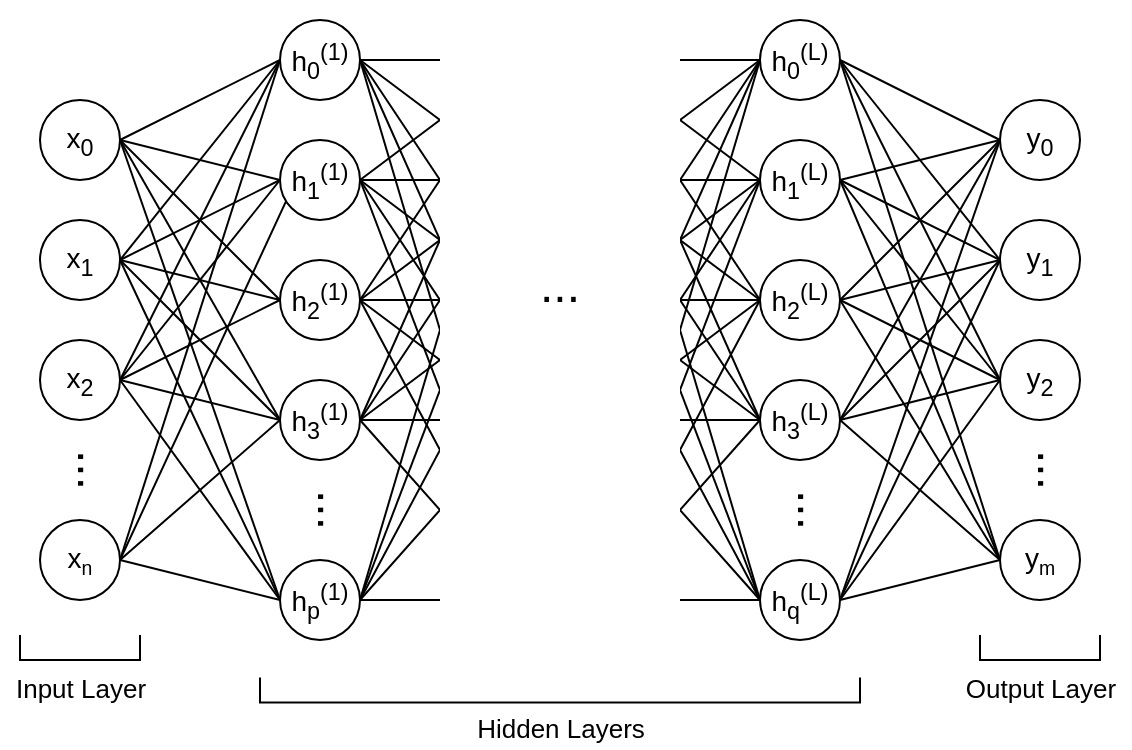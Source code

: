 <mxfile version="14.4.9" type="device"><diagram id="zKA3yETNEbdNwXoQvHQc" name="Page-1"><mxGraphModel dx="868" dy="450" grid="1" gridSize="10" guides="1" tooltips="1" connect="1" arrows="1" fold="1" page="1" pageScale="1" pageWidth="827" pageHeight="1169" math="0" shadow="0"><root><mxCell id="0"/><mxCell id="1" parent="0"/><mxCell id="f3MqlDB5b3c8loSyEGoH-36" style="edgeStyle=none;rounded=0;orthogonalLoop=1;jettySize=auto;html=1;exitX=1;exitY=0.5;exitDx=0;exitDy=0;entryX=0;entryY=0.5;entryDx=0;entryDy=0;endArrow=none;endFill=0;fontSize=13;" parent="1" source="f3MqlDB5b3c8loSyEGoH-1" target="f3MqlDB5b3c8loSyEGoH-16" edge="1"><mxGeometry relative="1" as="geometry"/></mxCell><mxCell id="f3MqlDB5b3c8loSyEGoH-37" style="edgeStyle=none;rounded=0;orthogonalLoop=1;jettySize=auto;html=1;exitX=1;exitY=0.5;exitDx=0;exitDy=0;entryX=0;entryY=0.5;entryDx=0;entryDy=0;endArrow=none;endFill=0;fontSize=13;" parent="1" source="f3MqlDB5b3c8loSyEGoH-1" target="f3MqlDB5b3c8loSyEGoH-11" edge="1"><mxGeometry relative="1" as="geometry"/></mxCell><mxCell id="f3MqlDB5b3c8loSyEGoH-38" style="edgeStyle=none;rounded=0;orthogonalLoop=1;jettySize=auto;html=1;exitX=1;exitY=0.5;exitDx=0;exitDy=0;endArrow=none;endFill=0;fontSize=13;entryX=0;entryY=0.5;entryDx=0;entryDy=0;" parent="1" source="f3MqlDB5b3c8loSyEGoH-1" target="f3MqlDB5b3c8loSyEGoH-12" edge="1"><mxGeometry relative="1" as="geometry"><mxPoint x="220" y="180" as="targetPoint"/></mxGeometry></mxCell><mxCell id="f3MqlDB5b3c8loSyEGoH-39" style="edgeStyle=none;rounded=0;orthogonalLoop=1;jettySize=auto;html=1;exitX=1;exitY=0.5;exitDx=0;exitDy=0;endArrow=none;endFill=0;fontSize=13;entryX=0;entryY=0.5;entryDx=0;entryDy=0;" parent="1" source="f3MqlDB5b3c8loSyEGoH-1" target="f3MqlDB5b3c8loSyEGoH-13" edge="1"><mxGeometry relative="1" as="geometry"><mxPoint x="220" y="240" as="targetPoint"/></mxGeometry></mxCell><mxCell id="f3MqlDB5b3c8loSyEGoH-40" style="edgeStyle=none;rounded=0;orthogonalLoop=1;jettySize=auto;html=1;exitX=1;exitY=0.5;exitDx=0;exitDy=0;entryX=0;entryY=0.5;entryDx=0;entryDy=0;endArrow=none;endFill=0;fontSize=13;" parent="1" source="f3MqlDB5b3c8loSyEGoH-1" target="f3MqlDB5b3c8loSyEGoH-14" edge="1"><mxGeometry relative="1" as="geometry"/></mxCell><mxCell id="f3MqlDB5b3c8loSyEGoH-1" value="x&lt;sub&gt;0&lt;/sub&gt;" style="ellipse;whiteSpace=wrap;html=1;aspect=fixed;fontSize=14;" parent="1" vertex="1"><mxGeometry x="120" y="80" width="40" height="40" as="geometry"/></mxCell><mxCell id="f3MqlDB5b3c8loSyEGoH-28" style="edgeStyle=none;rounded=0;orthogonalLoop=1;jettySize=auto;html=1;exitX=1;exitY=0.5;exitDx=0;exitDy=0;entryX=0;entryY=0.5;entryDx=0;entryDy=0;endArrow=none;endFill=0;fontSize=13;" parent="1" source="f3MqlDB5b3c8loSyEGoH-2" target="f3MqlDB5b3c8loSyEGoH-12" edge="1"><mxGeometry relative="1" as="geometry"/></mxCell><mxCell id="f3MqlDB5b3c8loSyEGoH-29" style="edgeStyle=none;rounded=0;orthogonalLoop=1;jettySize=auto;html=1;exitX=1;exitY=0.5;exitDx=0;exitDy=0;entryX=0;entryY=0.5;entryDx=0;entryDy=0;endArrow=none;endFill=0;fontSize=13;" parent="1" source="f3MqlDB5b3c8loSyEGoH-2" target="f3MqlDB5b3c8loSyEGoH-11" edge="1"><mxGeometry relative="1" as="geometry"/></mxCell><mxCell id="f3MqlDB5b3c8loSyEGoH-30" style="edgeStyle=none;rounded=0;orthogonalLoop=1;jettySize=auto;html=1;exitX=1;exitY=0.5;exitDx=0;exitDy=0;entryX=0;entryY=0.5;entryDx=0;entryDy=0;endArrow=none;endFill=0;fontSize=13;" parent="1" source="f3MqlDB5b3c8loSyEGoH-2" target="f3MqlDB5b3c8loSyEGoH-16" edge="1"><mxGeometry relative="1" as="geometry"/></mxCell><mxCell id="f3MqlDB5b3c8loSyEGoH-31" style="edgeStyle=none;rounded=0;orthogonalLoop=1;jettySize=auto;html=1;exitX=1;exitY=0.5;exitDx=0;exitDy=0;entryX=0;entryY=0.5;entryDx=0;entryDy=0;endArrow=none;endFill=0;fontSize=13;" parent="1" source="f3MqlDB5b3c8loSyEGoH-2" target="f3MqlDB5b3c8loSyEGoH-13" edge="1"><mxGeometry relative="1" as="geometry"/></mxCell><mxCell id="f3MqlDB5b3c8loSyEGoH-32" style="edgeStyle=none;rounded=0;orthogonalLoop=1;jettySize=auto;html=1;exitX=1;exitY=0.5;exitDx=0;exitDy=0;entryX=0;entryY=0.5;entryDx=0;entryDy=0;endArrow=none;endFill=0;fontSize=13;" parent="1" source="f3MqlDB5b3c8loSyEGoH-2" target="f3MqlDB5b3c8loSyEGoH-14" edge="1"><mxGeometry relative="1" as="geometry"/></mxCell><mxCell id="f3MqlDB5b3c8loSyEGoH-2" value="x&lt;sub&gt;1&lt;/sub&gt;" style="ellipse;whiteSpace=wrap;html=1;aspect=fixed;fontSize=14;" parent="1" vertex="1"><mxGeometry x="120" y="140" width="40" height="40" as="geometry"/></mxCell><mxCell id="f3MqlDB5b3c8loSyEGoH-23" style="edgeStyle=none;rounded=0;orthogonalLoop=1;jettySize=auto;html=1;exitX=1;exitY=0.5;exitDx=0;exitDy=0;entryX=0;entryY=0.5;entryDx=0;entryDy=0;endArrow=none;endFill=0;fontSize=13;" parent="1" source="f3MqlDB5b3c8loSyEGoH-3" target="f3MqlDB5b3c8loSyEGoH-14" edge="1"><mxGeometry relative="1" as="geometry"/></mxCell><mxCell id="f3MqlDB5b3c8loSyEGoH-24" style="edgeStyle=none;rounded=0;orthogonalLoop=1;jettySize=auto;html=1;exitX=1;exitY=0.5;exitDx=0;exitDy=0;entryX=0;entryY=0.5;entryDx=0;entryDy=0;endArrow=none;endFill=0;fontSize=13;" parent="1" source="f3MqlDB5b3c8loSyEGoH-3" target="f3MqlDB5b3c8loSyEGoH-13" edge="1"><mxGeometry relative="1" as="geometry"/></mxCell><mxCell id="f3MqlDB5b3c8loSyEGoH-25" style="edgeStyle=none;rounded=0;orthogonalLoop=1;jettySize=auto;html=1;exitX=1;exitY=0.5;exitDx=0;exitDy=0;entryX=0;entryY=0.5;entryDx=0;entryDy=0;endArrow=none;endFill=0;fontSize=13;" parent="1" source="f3MqlDB5b3c8loSyEGoH-3" target="f3MqlDB5b3c8loSyEGoH-12" edge="1"><mxGeometry relative="1" as="geometry"/></mxCell><mxCell id="f3MqlDB5b3c8loSyEGoH-26" style="edgeStyle=none;rounded=0;orthogonalLoop=1;jettySize=auto;html=1;exitX=1;exitY=0.5;exitDx=0;exitDy=0;entryX=0;entryY=0.5;entryDx=0;entryDy=0;endArrow=none;endFill=0;fontSize=13;" parent="1" source="f3MqlDB5b3c8loSyEGoH-3" target="f3MqlDB5b3c8loSyEGoH-11" edge="1"><mxGeometry relative="1" as="geometry"/></mxCell><mxCell id="f3MqlDB5b3c8loSyEGoH-27" style="edgeStyle=none;rounded=0;orthogonalLoop=1;jettySize=auto;html=1;exitX=1;exitY=0.5;exitDx=0;exitDy=0;entryX=0;entryY=0.5;entryDx=0;entryDy=0;endArrow=none;endFill=0;fontSize=13;" parent="1" source="f3MqlDB5b3c8loSyEGoH-3" target="f3MqlDB5b3c8loSyEGoH-16" edge="1"><mxGeometry relative="1" as="geometry"/></mxCell><mxCell id="f3MqlDB5b3c8loSyEGoH-3" value="x&lt;sub&gt;2&lt;/sub&gt;" style="ellipse;whiteSpace=wrap;html=1;aspect=fixed;fontSize=14;" parent="1" vertex="1"><mxGeometry x="120" y="200" width="40" height="40" as="geometry"/></mxCell><mxCell id="f3MqlDB5b3c8loSyEGoH-17" style="rounded=0;orthogonalLoop=1;jettySize=auto;html=1;exitX=1;exitY=0.5;exitDx=0;exitDy=0;entryX=0;entryY=0.5;entryDx=0;entryDy=0;fontSize=13;endArrow=none;endFill=0;" parent="1" source="f3MqlDB5b3c8loSyEGoH-4" target="f3MqlDB5b3c8loSyEGoH-14" edge="1"><mxGeometry relative="1" as="geometry"/></mxCell><mxCell id="f3MqlDB5b3c8loSyEGoH-21" style="edgeStyle=none;rounded=0;orthogonalLoop=1;jettySize=auto;html=1;exitX=1;exitY=0.5;exitDx=0;exitDy=0;entryX=0;entryY=0.5;entryDx=0;entryDy=0;endArrow=none;endFill=0;fontSize=13;" parent="1" source="f3MqlDB5b3c8loSyEGoH-4" target="f3MqlDB5b3c8loSyEGoH-13" edge="1"><mxGeometry relative="1" as="geometry"/></mxCell><mxCell id="f3MqlDB5b3c8loSyEGoH-22" style="edgeStyle=none;rounded=0;orthogonalLoop=1;jettySize=auto;html=1;exitX=1;exitY=0.5;exitDx=0;exitDy=0;entryX=0.092;entryY=0.729;entryDx=0;entryDy=0;entryPerimeter=0;endArrow=none;endFill=0;fontSize=13;" parent="1" source="f3MqlDB5b3c8loSyEGoH-4" target="f3MqlDB5b3c8loSyEGoH-11" edge="1"><mxGeometry relative="1" as="geometry"/></mxCell><mxCell id="f3MqlDB5b3c8loSyEGoH-35" style="edgeStyle=none;rounded=0;orthogonalLoop=1;jettySize=auto;html=1;exitX=1;exitY=0.5;exitDx=0;exitDy=0;entryX=0;entryY=0.5;entryDx=0;entryDy=0;endArrow=none;endFill=0;fontSize=13;" parent="1" source="f3MqlDB5b3c8loSyEGoH-4" target="f3MqlDB5b3c8loSyEGoH-16" edge="1"><mxGeometry relative="1" as="geometry"/></mxCell><mxCell id="f3MqlDB5b3c8loSyEGoH-4" value="x&lt;span style=&quot;font-size: 11.667px&quot;&gt;&lt;sub&gt;n&lt;/sub&gt;&lt;/span&gt;" style="ellipse;whiteSpace=wrap;html=1;aspect=fixed;fontSize=14;" parent="1" vertex="1"><mxGeometry x="120" y="290" width="40" height="40" as="geometry"/></mxCell><mxCell id="f3MqlDB5b3c8loSyEGoH-6" value="..." style="text;html=1;strokeColor=none;fillColor=none;align=center;verticalAlign=bottom;whiteSpace=wrap;rounded=0;fontSize=24;labelPosition=center;verticalLabelPosition=middle;rotation=90;" parent="1" vertex="1"><mxGeometry x="115" y="255" width="50" height="20" as="geometry"/></mxCell><mxCell id="f3MqlDB5b3c8loSyEGoH-9" value="" style="strokeWidth=1;html=1;shape=mxgraph.flowchart.annotation_1;align=left;pointerEvents=1;fontSize=24;rotation=-90;" parent="1" vertex="1"><mxGeometry x="133.75" y="323.75" width="12.5" height="60" as="geometry"/></mxCell><mxCell id="f3MqlDB5b3c8loSyEGoH-10" value="Input Layer" style="text;html=1;align=center;verticalAlign=middle;resizable=0;points=[];autosize=1;fontSize=13;" parent="1" vertex="1"><mxGeometry x="100" y="363.75" width="80" height="20" as="geometry"/></mxCell><mxCell id="f3MqlDB5b3c8loSyEGoH-50" style="edgeStyle=none;rounded=0;orthogonalLoop=1;jettySize=auto;html=1;exitX=1;exitY=0.5;exitDx=0;exitDy=0;entryX=0;entryY=0.5;entryDx=0;entryDy=0;endArrow=none;endFill=0;fontSize=13;" parent="1" source="f3MqlDB5b3c8loSyEGoH-11" target="f3MqlDB5b3c8loSyEGoH-47" edge="1"><mxGeometry relative="1" as="geometry"/></mxCell><mxCell id="f3MqlDB5b3c8loSyEGoH-55" style="edgeStyle=none;rounded=0;orthogonalLoop=1;jettySize=auto;html=1;exitX=1;exitY=0.5;exitDx=0;exitDy=0;entryX=0;entryY=0.5;entryDx=0;entryDy=0;endArrow=none;endFill=0;fontSize=13;" parent="1" source="f3MqlDB5b3c8loSyEGoH-11" target="f3MqlDB5b3c8loSyEGoH-42" edge="1"><mxGeometry relative="1" as="geometry"/></mxCell><mxCell id="f3MqlDB5b3c8loSyEGoH-60" style="edgeStyle=none;rounded=0;orthogonalLoop=1;jettySize=auto;html=1;exitX=1;exitY=0.5;exitDx=0;exitDy=0;entryX=0;entryY=0.5;entryDx=0;entryDy=0;endArrow=none;endFill=0;fontSize=13;" parent="1" source="f3MqlDB5b3c8loSyEGoH-11" target="f3MqlDB5b3c8loSyEGoH-43" edge="1"><mxGeometry relative="1" as="geometry"/></mxCell><mxCell id="f3MqlDB5b3c8loSyEGoH-65" style="edgeStyle=none;rounded=0;orthogonalLoop=1;jettySize=auto;html=1;exitX=1;exitY=0.5;exitDx=0;exitDy=0;entryX=0;entryY=0.5;entryDx=0;entryDy=0;endArrow=none;endFill=0;fontSize=13;" parent="1" source="f3MqlDB5b3c8loSyEGoH-11" target="f3MqlDB5b3c8loSyEGoH-44" edge="1"><mxGeometry relative="1" as="geometry"/></mxCell><mxCell id="f3MqlDB5b3c8loSyEGoH-69" style="edgeStyle=none;rounded=0;orthogonalLoop=1;jettySize=auto;html=1;exitX=1;exitY=0.5;exitDx=0;exitDy=0;endArrow=none;endFill=0;fontSize=13;" parent="1" source="f3MqlDB5b3c8loSyEGoH-11" edge="1"><mxGeometry relative="1" as="geometry"><mxPoint x="360" y="330" as="targetPoint"/></mxGeometry></mxCell><mxCell id="f3MqlDB5b3c8loSyEGoH-11" value="h&lt;sub&gt;1&lt;/sub&gt;&lt;sup&gt;(1)&lt;/sup&gt;" style="ellipse;whiteSpace=wrap;html=1;aspect=fixed;fontSize=14;" parent="1" vertex="1"><mxGeometry x="240" y="100" width="40" height="40" as="geometry"/></mxCell><mxCell id="f3MqlDB5b3c8loSyEGoH-51" style="edgeStyle=none;rounded=0;orthogonalLoop=1;jettySize=auto;html=1;exitX=1;exitY=0.5;exitDx=0;exitDy=0;entryX=0;entryY=0.5;entryDx=0;entryDy=0;endArrow=none;endFill=0;fontSize=13;" parent="1" source="f3MqlDB5b3c8loSyEGoH-12" target="f3MqlDB5b3c8loSyEGoH-42" edge="1"><mxGeometry relative="1" as="geometry"/></mxCell><mxCell id="f3MqlDB5b3c8loSyEGoH-56" style="edgeStyle=none;rounded=0;orthogonalLoop=1;jettySize=auto;html=1;exitX=1;exitY=0.5;exitDx=0;exitDy=0;entryX=0;entryY=0.5;entryDx=0;entryDy=0;endArrow=none;endFill=0;fontSize=13;" parent="1" source="f3MqlDB5b3c8loSyEGoH-12" target="f3MqlDB5b3c8loSyEGoH-47" edge="1"><mxGeometry relative="1" as="geometry"/></mxCell><mxCell id="f3MqlDB5b3c8loSyEGoH-61" style="edgeStyle=none;rounded=0;orthogonalLoop=1;jettySize=auto;html=1;exitX=1;exitY=0.5;exitDx=0;exitDy=0;entryX=0;entryY=0.5;entryDx=0;entryDy=0;endArrow=none;endFill=0;fontSize=13;" parent="1" source="f3MqlDB5b3c8loSyEGoH-12" target="f3MqlDB5b3c8loSyEGoH-44" edge="1"><mxGeometry relative="1" as="geometry"/></mxCell><mxCell id="f3MqlDB5b3c8loSyEGoH-66" style="edgeStyle=none;rounded=0;orthogonalLoop=1;jettySize=auto;html=1;exitX=1;exitY=0.5;exitDx=0;exitDy=0;entryX=0;entryY=0.5;entryDx=0;entryDy=0;endArrow=none;endFill=0;fontSize=13;" parent="1" source="f3MqlDB5b3c8loSyEGoH-12" target="f3MqlDB5b3c8loSyEGoH-43" edge="1"><mxGeometry relative="1" as="geometry"/></mxCell><mxCell id="f3MqlDB5b3c8loSyEGoH-70" style="edgeStyle=none;rounded=0;orthogonalLoop=1;jettySize=auto;html=1;exitX=1;exitY=0.5;exitDx=0;exitDy=0;entryX=0;entryY=0.5;entryDx=0;entryDy=0;endArrow=none;endFill=0;fontSize=13;" parent="1" source="f3MqlDB5b3c8loSyEGoH-12" target="f3MqlDB5b3c8loSyEGoH-45" edge="1"><mxGeometry relative="1" as="geometry"/></mxCell><mxCell id="f3MqlDB5b3c8loSyEGoH-12" value="h&lt;sub&gt;2&lt;/sub&gt;&lt;sup&gt;(1)&lt;/sup&gt;" style="ellipse;whiteSpace=wrap;html=1;aspect=fixed;fontSize=14;" parent="1" vertex="1"><mxGeometry x="240" y="160" width="40" height="40" as="geometry"/></mxCell><mxCell id="f3MqlDB5b3c8loSyEGoH-52" style="edgeStyle=none;rounded=0;orthogonalLoop=1;jettySize=auto;html=1;exitX=1;exitY=0.5;exitDx=0;exitDy=0;entryX=0;entryY=0.5;entryDx=0;entryDy=0;endArrow=none;endFill=0;fontSize=13;" parent="1" source="f3MqlDB5b3c8loSyEGoH-13" target="f3MqlDB5b3c8loSyEGoH-47" edge="1"><mxGeometry relative="1" as="geometry"/></mxCell><mxCell id="f3MqlDB5b3c8loSyEGoH-57" style="edgeStyle=none;rounded=0;orthogonalLoop=1;jettySize=auto;html=1;exitX=1;exitY=0.5;exitDx=0;exitDy=0;entryX=0;entryY=0.5;entryDx=0;entryDy=0;endArrow=none;endFill=0;fontSize=13;" parent="1" source="f3MqlDB5b3c8loSyEGoH-13" target="f3MqlDB5b3c8loSyEGoH-42" edge="1"><mxGeometry relative="1" as="geometry"/></mxCell><mxCell id="f3MqlDB5b3c8loSyEGoH-62" style="edgeStyle=none;rounded=0;orthogonalLoop=1;jettySize=auto;html=1;exitX=1;exitY=0.5;exitDx=0;exitDy=0;entryX=0;entryY=0.5;entryDx=0;entryDy=0;endArrow=none;endFill=0;fontSize=13;" parent="1" source="f3MqlDB5b3c8loSyEGoH-13" target="f3MqlDB5b3c8loSyEGoH-43" edge="1"><mxGeometry relative="1" as="geometry"/></mxCell><mxCell id="f3MqlDB5b3c8loSyEGoH-67" style="edgeStyle=none;rounded=0;orthogonalLoop=1;jettySize=auto;html=1;exitX=1;exitY=0.5;exitDx=0;exitDy=0;entryX=0;entryY=0.5;entryDx=0;entryDy=0;endArrow=none;endFill=0;fontSize=13;" parent="1" source="f3MqlDB5b3c8loSyEGoH-13" target="f3MqlDB5b3c8loSyEGoH-44" edge="1"><mxGeometry relative="1" as="geometry"/></mxCell><mxCell id="f3MqlDB5b3c8loSyEGoH-71" style="edgeStyle=none;rounded=0;orthogonalLoop=1;jettySize=auto;html=1;exitX=1;exitY=0.5;exitDx=0;exitDy=0;entryX=0;entryY=0.5;entryDx=0;entryDy=0;endArrow=none;endFill=0;fontSize=13;" parent="1" source="f3MqlDB5b3c8loSyEGoH-13" target="f3MqlDB5b3c8loSyEGoH-45" edge="1"><mxGeometry relative="1" as="geometry"/></mxCell><mxCell id="f3MqlDB5b3c8loSyEGoH-13" value="h&lt;sub&gt;3&lt;/sub&gt;&lt;sup&gt;(1)&lt;/sup&gt;" style="ellipse;whiteSpace=wrap;html=1;aspect=fixed;fontSize=14;" parent="1" vertex="1"><mxGeometry x="240" y="220" width="40" height="40" as="geometry"/></mxCell><mxCell id="f3MqlDB5b3c8loSyEGoH-53" style="edgeStyle=none;rounded=0;orthogonalLoop=1;jettySize=auto;html=1;exitX=1;exitY=0.5;exitDx=0;exitDy=0;entryX=0;entryY=0.5;entryDx=0;entryDy=0;endArrow=none;endFill=0;fontSize=13;" parent="1" source="f3MqlDB5b3c8loSyEGoH-14" target="f3MqlDB5b3c8loSyEGoH-42" edge="1"><mxGeometry relative="1" as="geometry"/></mxCell><mxCell id="f3MqlDB5b3c8loSyEGoH-58" style="edgeStyle=none;rounded=0;orthogonalLoop=1;jettySize=auto;html=1;exitX=1;exitY=0.5;exitDx=0;exitDy=0;entryX=0;entryY=0.5;entryDx=0;entryDy=0;endArrow=none;endFill=0;fontSize=13;" parent="1" source="f3MqlDB5b3c8loSyEGoH-14" target="f3MqlDB5b3c8loSyEGoH-47" edge="1"><mxGeometry relative="1" as="geometry"/></mxCell><mxCell id="f3MqlDB5b3c8loSyEGoH-63" style="edgeStyle=none;rounded=0;orthogonalLoop=1;jettySize=auto;html=1;exitX=1;exitY=0.5;exitDx=0;exitDy=0;entryX=0;entryY=0.5;entryDx=0;entryDy=0;endArrow=none;endFill=0;fontSize=13;" parent="1" source="f3MqlDB5b3c8loSyEGoH-14" target="f3MqlDB5b3c8loSyEGoH-44" edge="1"><mxGeometry relative="1" as="geometry"/></mxCell><mxCell id="f3MqlDB5b3c8loSyEGoH-68" style="edgeStyle=none;rounded=0;orthogonalLoop=1;jettySize=auto;html=1;exitX=1;exitY=0.5;exitDx=0;exitDy=0;entryX=0;entryY=0.5;entryDx=0;entryDy=0;endArrow=none;endFill=0;fontSize=13;" parent="1" source="f3MqlDB5b3c8loSyEGoH-14" target="f3MqlDB5b3c8loSyEGoH-43" edge="1"><mxGeometry relative="1" as="geometry"/></mxCell><mxCell id="f3MqlDB5b3c8loSyEGoH-72" style="edgeStyle=none;rounded=0;orthogonalLoop=1;jettySize=auto;html=1;exitX=1;exitY=0.5;exitDx=0;exitDy=0;entryX=0;entryY=0.5;entryDx=0;entryDy=0;endArrow=none;endFill=0;fontSize=13;" parent="1" source="f3MqlDB5b3c8loSyEGoH-14" target="f3MqlDB5b3c8loSyEGoH-45" edge="1"><mxGeometry relative="1" as="geometry"/></mxCell><mxCell id="f3MqlDB5b3c8loSyEGoH-14" value="h&lt;sub&gt;p&lt;/sub&gt;&lt;sup&gt;(1)&lt;/sup&gt;" style="ellipse;whiteSpace=wrap;html=1;aspect=fixed;fontSize=14;" parent="1" vertex="1"><mxGeometry x="240" y="310" width="40" height="40" as="geometry"/></mxCell><mxCell id="f3MqlDB5b3c8loSyEGoH-15" value="..." style="text;html=1;strokeColor=none;fillColor=none;align=center;verticalAlign=bottom;whiteSpace=wrap;rounded=0;fontSize=24;labelPosition=center;verticalLabelPosition=middle;rotation=90;" parent="1" vertex="1"><mxGeometry x="235" y="275" width="50" height="20" as="geometry"/></mxCell><mxCell id="f3MqlDB5b3c8loSyEGoH-48" style="edgeStyle=none;rounded=0;orthogonalLoop=1;jettySize=auto;html=1;exitX=1;exitY=0.5;exitDx=0;exitDy=0;entryX=0;entryY=0.5;entryDx=0;entryDy=0;endArrow=none;endFill=0;fontSize=13;" parent="1" source="f3MqlDB5b3c8loSyEGoH-16" target="f3MqlDB5b3c8loSyEGoH-47" edge="1"><mxGeometry relative="1" as="geometry"/></mxCell><mxCell id="f3MqlDB5b3c8loSyEGoH-49" style="edgeStyle=none;rounded=0;orthogonalLoop=1;jettySize=auto;html=1;exitX=1;exitY=0.5;exitDx=0;exitDy=0;entryX=0;entryY=0.5;entryDx=0;entryDy=0;endArrow=none;endFill=0;fontSize=13;" parent="1" source="f3MqlDB5b3c8loSyEGoH-16" target="f3MqlDB5b3c8loSyEGoH-42" edge="1"><mxGeometry relative="1" as="geometry"/></mxCell><mxCell id="f3MqlDB5b3c8loSyEGoH-54" style="edgeStyle=none;rounded=0;orthogonalLoop=1;jettySize=auto;html=1;exitX=1;exitY=0.5;exitDx=0;exitDy=0;entryX=0;entryY=0.5;entryDx=0;entryDy=0;endArrow=none;endFill=0;fontSize=13;" parent="1" source="f3MqlDB5b3c8loSyEGoH-16" target="f3MqlDB5b3c8loSyEGoH-43" edge="1"><mxGeometry relative="1" as="geometry"/></mxCell><mxCell id="f3MqlDB5b3c8loSyEGoH-59" style="edgeStyle=none;rounded=0;orthogonalLoop=1;jettySize=auto;html=1;exitX=1;exitY=0.5;exitDx=0;exitDy=0;entryX=0;entryY=0.5;entryDx=0;entryDy=0;endArrow=none;endFill=0;fontSize=13;" parent="1" source="f3MqlDB5b3c8loSyEGoH-16" target="f3MqlDB5b3c8loSyEGoH-44" edge="1"><mxGeometry relative="1" as="geometry"/></mxCell><mxCell id="f3MqlDB5b3c8loSyEGoH-64" style="edgeStyle=none;rounded=0;orthogonalLoop=1;jettySize=auto;html=1;exitX=1;exitY=0.5;exitDx=0;exitDy=0;entryX=0;entryY=0.5;entryDx=0;entryDy=0;endArrow=none;endFill=0;fontSize=13;" parent="1" source="f3MqlDB5b3c8loSyEGoH-16" target="f3MqlDB5b3c8loSyEGoH-45" edge="1"><mxGeometry relative="1" as="geometry"/></mxCell><mxCell id="f3MqlDB5b3c8loSyEGoH-16" value="h&lt;sub&gt;0&lt;/sub&gt;&lt;sup&gt;(1)&lt;/sup&gt;" style="ellipse;whiteSpace=wrap;html=1;aspect=fixed;fontSize=14;" parent="1" vertex="1"><mxGeometry x="240" y="40" width="40" height="40" as="geometry"/></mxCell><mxCell id="f3MqlDB5b3c8loSyEGoH-80" style="edgeStyle=none;rounded=0;orthogonalLoop=1;jettySize=auto;html=1;exitX=1;exitY=0.5;exitDx=0;exitDy=0;entryX=0;entryY=0.5;entryDx=0;entryDy=0;endArrow=none;endFill=0;fontSize=13;" parent="1" source="f3MqlDB5b3c8loSyEGoH-42" target="f3MqlDB5b3c8loSyEGoH-73" edge="1"><mxGeometry relative="1" as="geometry"/></mxCell><mxCell id="f3MqlDB5b3c8loSyEGoH-86" style="edgeStyle=none;rounded=0;orthogonalLoop=1;jettySize=auto;html=1;exitX=1;exitY=0.5;exitDx=0;exitDy=0;entryX=0;entryY=0.5;entryDx=0;entryDy=0;endArrow=none;endFill=0;fontSize=13;" parent="1" source="f3MqlDB5b3c8loSyEGoH-42" target="f3MqlDB5b3c8loSyEGoH-78" edge="1"><mxGeometry relative="1" as="geometry"/></mxCell><mxCell id="f3MqlDB5b3c8loSyEGoH-91" style="edgeStyle=none;rounded=0;orthogonalLoop=1;jettySize=auto;html=1;exitX=1;exitY=0.5;exitDx=0;exitDy=0;entryX=0;entryY=0.5;entryDx=0;entryDy=0;endArrow=none;endFill=0;fontSize=13;" parent="1" source="f3MqlDB5b3c8loSyEGoH-42" target="f3MqlDB5b3c8loSyEGoH-74" edge="1"><mxGeometry relative="1" as="geometry"/></mxCell><mxCell id="f3MqlDB5b3c8loSyEGoH-96" style="edgeStyle=none;rounded=0;orthogonalLoop=1;jettySize=auto;html=1;exitX=1;exitY=0.5;exitDx=0;exitDy=0;entryX=0;entryY=0.5;entryDx=0;entryDy=0;endArrow=none;endFill=0;fontSize=13;" parent="1" source="f3MqlDB5b3c8loSyEGoH-42" target="f3MqlDB5b3c8loSyEGoH-75" edge="1"><mxGeometry relative="1" as="geometry"/></mxCell><mxCell id="f3MqlDB5b3c8loSyEGoH-101" style="edgeStyle=none;rounded=0;orthogonalLoop=1;jettySize=auto;html=1;exitX=1;exitY=0.5;exitDx=0;exitDy=0;entryX=0;entryY=0.5;entryDx=0;entryDy=0;endArrow=none;endFill=0;fontSize=13;" parent="1" source="f3MqlDB5b3c8loSyEGoH-42" target="f3MqlDB5b3c8loSyEGoH-76" edge="1"><mxGeometry relative="1" as="geometry"/></mxCell><mxCell id="f3MqlDB5b3c8loSyEGoH-42" value="" style="ellipse;whiteSpace=wrap;html=1;aspect=fixed;fontSize=14;" parent="1" vertex="1"><mxGeometry x="360" y="100" width="40" height="40" as="geometry"/></mxCell><mxCell id="f3MqlDB5b3c8loSyEGoH-81" style="edgeStyle=none;rounded=0;orthogonalLoop=1;jettySize=auto;html=1;exitX=1;exitY=0.5;exitDx=0;exitDy=0;entryX=0;entryY=0.5;entryDx=0;entryDy=0;endArrow=none;endFill=0;fontSize=13;" parent="1" source="f3MqlDB5b3c8loSyEGoH-43" target="f3MqlDB5b3c8loSyEGoH-74" edge="1"><mxGeometry relative="1" as="geometry"/></mxCell><mxCell id="f3MqlDB5b3c8loSyEGoH-87" style="edgeStyle=none;rounded=0;orthogonalLoop=1;jettySize=auto;html=1;exitX=1;exitY=0.5;exitDx=0;exitDy=0;entryX=0;entryY=0.5;entryDx=0;entryDy=0;endArrow=none;endFill=0;fontSize=13;" parent="1" source="f3MqlDB5b3c8loSyEGoH-43" target="f3MqlDB5b3c8loSyEGoH-73" edge="1"><mxGeometry relative="1" as="geometry"/></mxCell><mxCell id="f3MqlDB5b3c8loSyEGoH-92" style="edgeStyle=none;rounded=0;orthogonalLoop=1;jettySize=auto;html=1;exitX=1;exitY=0.5;exitDx=0;exitDy=0;entryX=0;entryY=0.5;entryDx=0;entryDy=0;endArrow=none;endFill=0;fontSize=13;" parent="1" source="f3MqlDB5b3c8loSyEGoH-43" target="f3MqlDB5b3c8loSyEGoH-75" edge="1"><mxGeometry relative="1" as="geometry"/></mxCell><mxCell id="f3MqlDB5b3c8loSyEGoH-97" style="edgeStyle=none;rounded=0;orthogonalLoop=1;jettySize=auto;html=1;exitX=1;exitY=0.5;exitDx=0;exitDy=0;entryX=0;entryY=0.5;entryDx=0;entryDy=0;endArrow=none;endFill=0;fontSize=13;" parent="1" source="f3MqlDB5b3c8loSyEGoH-43" target="f3MqlDB5b3c8loSyEGoH-76" edge="1"><mxGeometry relative="1" as="geometry"/></mxCell><mxCell id="f3MqlDB5b3c8loSyEGoH-102" style="edgeStyle=none;rounded=0;orthogonalLoop=1;jettySize=auto;html=1;exitX=1;exitY=0.5;exitDx=0;exitDy=0;entryX=0;entryY=0.5;entryDx=0;entryDy=0;endArrow=none;endFill=0;fontSize=13;" parent="1" source="f3MqlDB5b3c8loSyEGoH-43" target="f3MqlDB5b3c8loSyEGoH-78" edge="1"><mxGeometry relative="1" as="geometry"/></mxCell><mxCell id="f3MqlDB5b3c8loSyEGoH-43" value="" style="ellipse;whiteSpace=wrap;html=1;aspect=fixed;fontSize=14;" parent="1" vertex="1"><mxGeometry x="360" y="160" width="40" height="40" as="geometry"/></mxCell><mxCell id="f3MqlDB5b3c8loSyEGoH-82" style="edgeStyle=none;rounded=0;orthogonalLoop=1;jettySize=auto;html=1;exitX=1;exitY=0.5;exitDx=0;exitDy=0;entryX=0;entryY=0.5;entryDx=0;entryDy=0;endArrow=none;endFill=0;fontSize=13;" parent="1" source="f3MqlDB5b3c8loSyEGoH-44" target="f3MqlDB5b3c8loSyEGoH-75" edge="1"><mxGeometry relative="1" as="geometry"/></mxCell><mxCell id="f3MqlDB5b3c8loSyEGoH-88" style="edgeStyle=none;rounded=0;orthogonalLoop=1;jettySize=auto;html=1;exitX=1;exitY=0.5;exitDx=0;exitDy=0;entryX=0;entryY=0.5;entryDx=0;entryDy=0;endArrow=none;endFill=0;fontSize=13;" parent="1" source="f3MqlDB5b3c8loSyEGoH-44" target="f3MqlDB5b3c8loSyEGoH-74" edge="1"><mxGeometry relative="1" as="geometry"/></mxCell><mxCell id="f3MqlDB5b3c8loSyEGoH-93" style="edgeStyle=none;rounded=0;orthogonalLoop=1;jettySize=auto;html=1;exitX=1;exitY=0.5;exitDx=0;exitDy=0;entryX=0;entryY=0.5;entryDx=0;entryDy=0;endArrow=none;endFill=0;fontSize=13;" parent="1" source="f3MqlDB5b3c8loSyEGoH-44" target="f3MqlDB5b3c8loSyEGoH-76" edge="1"><mxGeometry relative="1" as="geometry"/></mxCell><mxCell id="f3MqlDB5b3c8loSyEGoH-98" style="edgeStyle=none;rounded=0;orthogonalLoop=1;jettySize=auto;html=1;exitX=1;exitY=0.5;exitDx=0;exitDy=0;entryX=0;entryY=0.5;entryDx=0;entryDy=0;endArrow=none;endFill=0;fontSize=13;" parent="1" source="f3MqlDB5b3c8loSyEGoH-44" target="f3MqlDB5b3c8loSyEGoH-78" edge="1"><mxGeometry relative="1" as="geometry"/></mxCell><mxCell id="f3MqlDB5b3c8loSyEGoH-103" style="edgeStyle=none;rounded=0;orthogonalLoop=1;jettySize=auto;html=1;exitX=1;exitY=0.5;exitDx=0;exitDy=0;entryX=0;entryY=0.5;entryDx=0;entryDy=0;endArrow=none;endFill=0;fontSize=13;" parent="1" source="f3MqlDB5b3c8loSyEGoH-44" target="f3MqlDB5b3c8loSyEGoH-73" edge="1"><mxGeometry relative="1" as="geometry"/></mxCell><mxCell id="f3MqlDB5b3c8loSyEGoH-44" value="" style="ellipse;whiteSpace=wrap;html=1;aspect=fixed;fontSize=14;" parent="1" vertex="1"><mxGeometry x="360" y="220" width="40" height="40" as="geometry"/></mxCell><mxCell id="f3MqlDB5b3c8loSyEGoH-83" style="edgeStyle=none;rounded=0;orthogonalLoop=1;jettySize=auto;html=1;exitX=1;exitY=0.5;exitDx=0;exitDy=0;entryX=0;entryY=0.5;entryDx=0;entryDy=0;endArrow=none;endFill=0;fontSize=13;" parent="1" source="f3MqlDB5b3c8loSyEGoH-45" target="f3MqlDB5b3c8loSyEGoH-76" edge="1"><mxGeometry relative="1" as="geometry"/></mxCell><mxCell id="f3MqlDB5b3c8loSyEGoH-89" style="edgeStyle=none;rounded=0;orthogonalLoop=1;jettySize=auto;html=1;exitX=1;exitY=0.5;exitDx=0;exitDy=0;entryX=0;entryY=0.5;entryDx=0;entryDy=0;endArrow=none;endFill=0;fontSize=13;" parent="1" source="f3MqlDB5b3c8loSyEGoH-45" target="f3MqlDB5b3c8loSyEGoH-75" edge="1"><mxGeometry relative="1" as="geometry"/></mxCell><mxCell id="f3MqlDB5b3c8loSyEGoH-94" style="edgeStyle=none;rounded=0;orthogonalLoop=1;jettySize=auto;html=1;exitX=1;exitY=0.5;exitDx=0;exitDy=0;entryX=0;entryY=0.5;entryDx=0;entryDy=0;endArrow=none;endFill=0;fontSize=13;" parent="1" source="f3MqlDB5b3c8loSyEGoH-45" target="f3MqlDB5b3c8loSyEGoH-78" edge="1"><mxGeometry relative="1" as="geometry"/></mxCell><mxCell id="f3MqlDB5b3c8loSyEGoH-99" style="edgeStyle=none;rounded=0;orthogonalLoop=1;jettySize=auto;html=1;exitX=1;exitY=0.5;exitDx=0;exitDy=0;entryX=0;entryY=0.5;entryDx=0;entryDy=0;endArrow=none;endFill=0;fontSize=13;" parent="1" source="f3MqlDB5b3c8loSyEGoH-45" target="f3MqlDB5b3c8loSyEGoH-73" edge="1"><mxGeometry relative="1" as="geometry"/></mxCell><mxCell id="f3MqlDB5b3c8loSyEGoH-104" style="edgeStyle=none;rounded=0;orthogonalLoop=1;jettySize=auto;html=1;exitX=1;exitY=0.5;exitDx=0;exitDy=0;entryX=0;entryY=0.5;entryDx=0;entryDy=0;endArrow=none;endFill=0;fontSize=13;" parent="1" source="f3MqlDB5b3c8loSyEGoH-45" target="f3MqlDB5b3c8loSyEGoH-74" edge="1"><mxGeometry relative="1" as="geometry"/></mxCell><mxCell id="f3MqlDB5b3c8loSyEGoH-45" value="" style="ellipse;whiteSpace=wrap;html=1;aspect=fixed;fontSize=14;" parent="1" vertex="1"><mxGeometry x="360" y="310" width="40" height="40" as="geometry"/></mxCell><mxCell id="f3MqlDB5b3c8loSyEGoH-79" style="edgeStyle=none;rounded=0;orthogonalLoop=1;jettySize=auto;html=1;exitX=1;exitY=0.5;exitDx=0;exitDy=0;entryX=0;entryY=0.5;entryDx=0;entryDy=0;endArrow=none;endFill=0;fontSize=13;" parent="1" source="f3MqlDB5b3c8loSyEGoH-47" target="f3MqlDB5b3c8loSyEGoH-78" edge="1"><mxGeometry relative="1" as="geometry"/></mxCell><mxCell id="f3MqlDB5b3c8loSyEGoH-85" style="edgeStyle=none;rounded=0;orthogonalLoop=1;jettySize=auto;html=1;exitX=1;exitY=0.5;exitDx=0;exitDy=0;entryX=0;entryY=0.5;entryDx=0;entryDy=0;endArrow=none;endFill=0;fontSize=13;" parent="1" source="f3MqlDB5b3c8loSyEGoH-47" target="f3MqlDB5b3c8loSyEGoH-76" edge="1"><mxGeometry relative="1" as="geometry"/></mxCell><mxCell id="f3MqlDB5b3c8loSyEGoH-90" style="edgeStyle=none;rounded=0;orthogonalLoop=1;jettySize=auto;html=1;exitX=1;exitY=0.5;exitDx=0;exitDy=0;entryX=0;entryY=0.5;entryDx=0;entryDy=0;endArrow=none;endFill=0;fontSize=13;" parent="1" source="f3MqlDB5b3c8loSyEGoH-47" target="f3MqlDB5b3c8loSyEGoH-73" edge="1"><mxGeometry relative="1" as="geometry"/></mxCell><mxCell id="f3MqlDB5b3c8loSyEGoH-95" style="edgeStyle=none;rounded=0;orthogonalLoop=1;jettySize=auto;html=1;exitX=1;exitY=0.5;exitDx=0;exitDy=0;entryX=0;entryY=0.5;entryDx=0;entryDy=0;endArrow=none;endFill=0;fontSize=13;" parent="1" source="f3MqlDB5b3c8loSyEGoH-47" target="f3MqlDB5b3c8loSyEGoH-74" edge="1"><mxGeometry relative="1" as="geometry"/></mxCell><mxCell id="f3MqlDB5b3c8loSyEGoH-100" style="edgeStyle=none;rounded=0;orthogonalLoop=1;jettySize=auto;html=1;exitX=1;exitY=0.5;exitDx=0;exitDy=0;entryX=0;entryY=0.5;entryDx=0;entryDy=0;endArrow=none;endFill=0;fontSize=13;" parent="1" source="f3MqlDB5b3c8loSyEGoH-47" target="f3MqlDB5b3c8loSyEGoH-75" edge="1"><mxGeometry relative="1" as="geometry"/></mxCell><mxCell id="f3MqlDB5b3c8loSyEGoH-47" value="" style="ellipse;whiteSpace=wrap;html=1;aspect=fixed;fontSize=14;" parent="1" vertex="1"><mxGeometry x="360" y="40" width="40" height="40" as="geometry"/></mxCell><mxCell id="f3MqlDB5b3c8loSyEGoH-121" style="edgeStyle=none;rounded=0;orthogonalLoop=1;jettySize=auto;html=1;exitX=1;exitY=0.5;exitDx=0;exitDy=0;entryX=0;entryY=0.5;entryDx=0;entryDy=0;endArrow=none;endFill=0;fontSize=13;" parent="1" source="f3MqlDB5b3c8loSyEGoH-73" target="f3MqlDB5b3c8loSyEGoH-113" edge="1"><mxGeometry relative="1" as="geometry"/></mxCell><mxCell id="f3MqlDB5b3c8loSyEGoH-126" style="edgeStyle=none;rounded=0;orthogonalLoop=1;jettySize=auto;html=1;exitX=1;exitY=0.5;exitDx=0;exitDy=0;entryX=0;entryY=0.5;entryDx=0;entryDy=0;endArrow=none;endFill=0;fontSize=13;" parent="1" source="f3MqlDB5b3c8loSyEGoH-73" target="f3MqlDB5b3c8loSyEGoH-116" edge="1"><mxGeometry relative="1" as="geometry"/></mxCell><mxCell id="f3MqlDB5b3c8loSyEGoH-131" style="edgeStyle=none;rounded=0;orthogonalLoop=1;jettySize=auto;html=1;exitX=1;exitY=0.5;exitDx=0;exitDy=0;entryX=0;entryY=0.5;entryDx=0;entryDy=0;endArrow=none;endFill=0;fontSize=13;" parent="1" source="f3MqlDB5b3c8loSyEGoH-73" target="f3MqlDB5b3c8loSyEGoH-115" edge="1"><mxGeometry relative="1" as="geometry"/></mxCell><mxCell id="f3MqlDB5b3c8loSyEGoH-136" style="edgeStyle=none;rounded=0;orthogonalLoop=1;jettySize=auto;html=1;exitX=1;exitY=0.5;exitDx=0;exitDy=0;entryX=0;entryY=0.5;entryDx=0;entryDy=0;endArrow=none;endFill=0;fontSize=13;" parent="1" source="f3MqlDB5b3c8loSyEGoH-73" target="f3MqlDB5b3c8loSyEGoH-114" edge="1"><mxGeometry relative="1" as="geometry"/></mxCell><mxCell id="f3MqlDB5b3c8loSyEGoH-73" value="h&lt;sub&gt;1&lt;/sub&gt;&lt;sup&gt;(L)&lt;/sup&gt;" style="ellipse;whiteSpace=wrap;html=1;aspect=fixed;fontSize=14;" parent="1" vertex="1"><mxGeometry x="480" y="100" width="40" height="40" as="geometry"/></mxCell><mxCell id="f3MqlDB5b3c8loSyEGoH-120" style="edgeStyle=none;rounded=0;orthogonalLoop=1;jettySize=auto;html=1;exitX=1;exitY=0.5;exitDx=0;exitDy=0;entryX=0;entryY=0.5;entryDx=0;entryDy=0;endArrow=none;endFill=0;fontSize=13;" parent="1" source="f3MqlDB5b3c8loSyEGoH-74" target="f3MqlDB5b3c8loSyEGoH-114" edge="1"><mxGeometry relative="1" as="geometry"/></mxCell><mxCell id="f3MqlDB5b3c8loSyEGoH-125" style="edgeStyle=none;rounded=0;orthogonalLoop=1;jettySize=auto;html=1;exitX=1;exitY=0.5;exitDx=0;exitDy=0;entryX=0;entryY=0.5;entryDx=0;entryDy=0;endArrow=none;endFill=0;fontSize=13;" parent="1" source="f3MqlDB5b3c8loSyEGoH-74" target="f3MqlDB5b3c8loSyEGoH-113" edge="1"><mxGeometry relative="1" as="geometry"/></mxCell><mxCell id="f3MqlDB5b3c8loSyEGoH-130" style="edgeStyle=none;rounded=0;orthogonalLoop=1;jettySize=auto;html=1;exitX=1;exitY=0.5;exitDx=0;exitDy=0;entryX=0;entryY=0.5;entryDx=0;entryDy=0;endArrow=none;endFill=0;fontSize=13;" parent="1" source="f3MqlDB5b3c8loSyEGoH-74" target="f3MqlDB5b3c8loSyEGoH-116" edge="1"><mxGeometry relative="1" as="geometry"/></mxCell><mxCell id="f3MqlDB5b3c8loSyEGoH-135" style="edgeStyle=none;rounded=0;orthogonalLoop=1;jettySize=auto;html=1;exitX=1;exitY=0.5;exitDx=0;exitDy=0;entryX=0;entryY=0.5;entryDx=0;entryDy=0;endArrow=none;endFill=0;fontSize=13;" parent="1" source="f3MqlDB5b3c8loSyEGoH-74" target="f3MqlDB5b3c8loSyEGoH-115" edge="1"><mxGeometry relative="1" as="geometry"/></mxCell><mxCell id="f3MqlDB5b3c8loSyEGoH-74" value="h&lt;sub&gt;2&lt;/sub&gt;&lt;sup&gt;(L)&lt;/sup&gt;" style="ellipse;whiteSpace=wrap;html=1;aspect=fixed;fontSize=14;" parent="1" vertex="1"><mxGeometry x="480" y="160" width="40" height="40" as="geometry"/></mxCell><mxCell id="f3MqlDB5b3c8loSyEGoH-119" style="edgeStyle=none;rounded=0;orthogonalLoop=1;jettySize=auto;html=1;exitX=1;exitY=0.5;exitDx=0;exitDy=0;entryX=0;entryY=0.5;entryDx=0;entryDy=0;endArrow=none;endFill=0;fontSize=13;" parent="1" source="f3MqlDB5b3c8loSyEGoH-75" target="f3MqlDB5b3c8loSyEGoH-115" edge="1"><mxGeometry relative="1" as="geometry"/></mxCell><mxCell id="f3MqlDB5b3c8loSyEGoH-124" style="edgeStyle=none;rounded=0;orthogonalLoop=1;jettySize=auto;html=1;exitX=1;exitY=0.5;exitDx=0;exitDy=0;entryX=0;entryY=0.5;entryDx=0;entryDy=0;endArrow=none;endFill=0;fontSize=13;" parent="1" source="f3MqlDB5b3c8loSyEGoH-75" target="f3MqlDB5b3c8loSyEGoH-114" edge="1"><mxGeometry relative="1" as="geometry"/></mxCell><mxCell id="f3MqlDB5b3c8loSyEGoH-129" style="edgeStyle=none;rounded=0;orthogonalLoop=1;jettySize=auto;html=1;exitX=1;exitY=0.5;exitDx=0;exitDy=0;entryX=0;entryY=0.5;entryDx=0;entryDy=0;endArrow=none;endFill=0;fontSize=13;" parent="1" source="f3MqlDB5b3c8loSyEGoH-75" target="f3MqlDB5b3c8loSyEGoH-113" edge="1"><mxGeometry relative="1" as="geometry"/></mxCell><mxCell id="f3MqlDB5b3c8loSyEGoH-134" style="edgeStyle=none;rounded=0;orthogonalLoop=1;jettySize=auto;html=1;exitX=1;exitY=0.5;exitDx=0;exitDy=0;entryX=0;entryY=0.5;entryDx=0;entryDy=0;endArrow=none;endFill=0;fontSize=13;" parent="1" source="f3MqlDB5b3c8loSyEGoH-75" target="f3MqlDB5b3c8loSyEGoH-116" edge="1"><mxGeometry relative="1" as="geometry"/></mxCell><mxCell id="f3MqlDB5b3c8loSyEGoH-75" value="h&lt;sub&gt;3&lt;/sub&gt;&lt;sup&gt;(L)&lt;/sup&gt;" style="ellipse;whiteSpace=wrap;html=1;aspect=fixed;fontSize=14;" parent="1" vertex="1"><mxGeometry x="480" y="220" width="40" height="40" as="geometry"/></mxCell><mxCell id="f3MqlDB5b3c8loSyEGoH-118" style="edgeStyle=none;rounded=0;orthogonalLoop=1;jettySize=auto;html=1;exitX=1;exitY=0.5;exitDx=0;exitDy=0;entryX=0;entryY=0.5;entryDx=0;entryDy=0;endArrow=none;endFill=0;fontSize=13;" parent="1" source="f3MqlDB5b3c8loSyEGoH-76" target="f3MqlDB5b3c8loSyEGoH-116" edge="1"><mxGeometry relative="1" as="geometry"/></mxCell><mxCell id="f3MqlDB5b3c8loSyEGoH-123" style="edgeStyle=none;rounded=0;orthogonalLoop=1;jettySize=auto;html=1;exitX=1;exitY=0.5;exitDx=0;exitDy=0;entryX=0;entryY=0.5;entryDx=0;entryDy=0;endArrow=none;endFill=0;fontSize=13;" parent="1" source="f3MqlDB5b3c8loSyEGoH-76" target="f3MqlDB5b3c8loSyEGoH-115" edge="1"><mxGeometry relative="1" as="geometry"/></mxCell><mxCell id="f3MqlDB5b3c8loSyEGoH-128" style="edgeStyle=none;rounded=0;orthogonalLoop=1;jettySize=auto;html=1;exitX=1;exitY=0.5;exitDx=0;exitDy=0;entryX=0;entryY=0.5;entryDx=0;entryDy=0;endArrow=none;endFill=0;fontSize=13;" parent="1" source="f3MqlDB5b3c8loSyEGoH-76" target="f3MqlDB5b3c8loSyEGoH-114" edge="1"><mxGeometry relative="1" as="geometry"/></mxCell><mxCell id="f3MqlDB5b3c8loSyEGoH-133" style="edgeStyle=none;rounded=0;orthogonalLoop=1;jettySize=auto;html=1;exitX=1;exitY=0.5;exitDx=0;exitDy=0;entryX=0;entryY=0.5;entryDx=0;entryDy=0;endArrow=none;endFill=0;fontSize=13;" parent="1" source="f3MqlDB5b3c8loSyEGoH-76" target="f3MqlDB5b3c8loSyEGoH-113" edge="1"><mxGeometry relative="1" as="geometry"/></mxCell><mxCell id="f3MqlDB5b3c8loSyEGoH-76" value="h&lt;sub&gt;q&lt;/sub&gt;&lt;sup&gt;(L)&lt;/sup&gt;" style="ellipse;whiteSpace=wrap;html=1;aspect=fixed;fontSize=14;" parent="1" vertex="1"><mxGeometry x="480" y="310" width="40" height="40" as="geometry"/></mxCell><mxCell id="f3MqlDB5b3c8loSyEGoH-77" value="..." style="text;html=1;strokeColor=none;fillColor=none;align=center;verticalAlign=bottom;whiteSpace=wrap;rounded=0;fontSize=24;labelPosition=center;verticalLabelPosition=middle;rotation=90;" parent="1" vertex="1"><mxGeometry x="475" y="275" width="50" height="20" as="geometry"/></mxCell><mxCell id="f3MqlDB5b3c8loSyEGoH-122" style="edgeStyle=none;rounded=0;orthogonalLoop=1;jettySize=auto;html=1;exitX=1;exitY=0.5;exitDx=0;exitDy=0;entryX=0;entryY=0.5;entryDx=0;entryDy=0;endArrow=none;endFill=0;fontSize=13;" parent="1" source="f3MqlDB5b3c8loSyEGoH-78" target="f3MqlDB5b3c8loSyEGoH-116" edge="1"><mxGeometry relative="1" as="geometry"/></mxCell><mxCell id="f3MqlDB5b3c8loSyEGoH-127" style="edgeStyle=none;rounded=0;orthogonalLoop=1;jettySize=auto;html=1;exitX=1;exitY=0.5;exitDx=0;exitDy=0;entryX=0;entryY=0.5;entryDx=0;entryDy=0;endArrow=none;endFill=0;fontSize=13;" parent="1" source="f3MqlDB5b3c8loSyEGoH-78" target="f3MqlDB5b3c8loSyEGoH-115" edge="1"><mxGeometry relative="1" as="geometry"/></mxCell><mxCell id="f3MqlDB5b3c8loSyEGoH-132" style="edgeStyle=none;rounded=0;orthogonalLoop=1;jettySize=auto;html=1;exitX=1;exitY=0.5;exitDx=0;exitDy=0;entryX=0;entryY=0.5;entryDx=0;entryDy=0;endArrow=none;endFill=0;fontSize=13;" parent="1" source="f3MqlDB5b3c8loSyEGoH-78" target="f3MqlDB5b3c8loSyEGoH-114" edge="1"><mxGeometry relative="1" as="geometry"/></mxCell><mxCell id="f3MqlDB5b3c8loSyEGoH-137" style="edgeStyle=none;rounded=0;orthogonalLoop=1;jettySize=auto;html=1;exitX=1;exitY=0.5;exitDx=0;exitDy=0;entryX=0;entryY=0.5;entryDx=0;entryDy=0;endArrow=none;endFill=0;fontSize=13;" parent="1" source="f3MqlDB5b3c8loSyEGoH-78" target="f3MqlDB5b3c8loSyEGoH-113" edge="1"><mxGeometry relative="1" as="geometry"/></mxCell><mxCell id="f3MqlDB5b3c8loSyEGoH-78" value="h&lt;sub&gt;0&lt;/sub&gt;&lt;sup&gt;(L)&lt;/sup&gt;" style="ellipse;whiteSpace=wrap;html=1;aspect=fixed;fontSize=14;" parent="1" vertex="1"><mxGeometry x="480" y="40" width="40" height="40" as="geometry"/></mxCell><mxCell id="f3MqlDB5b3c8loSyEGoH-105" value="" style="rounded=0;whiteSpace=wrap;html=1;strokeWidth=1;fontSize=13;align=center;glass=0;shadow=0;strokeColor=none;" parent="1" vertex="1"><mxGeometry x="320" y="30" width="120" height="330" as="geometry"/></mxCell><mxCell id="f3MqlDB5b3c8loSyEGoH-41" value="..." style="text;html=1;strokeColor=none;fillColor=none;align=center;verticalAlign=bottom;whiteSpace=wrap;rounded=0;fontSize=24;labelPosition=center;verticalLabelPosition=middle;rotation=0;" parent="1" vertex="1"><mxGeometry x="355" y="170" width="50" height="20" as="geometry"/></mxCell><mxCell id="f3MqlDB5b3c8loSyEGoH-113" value="y&lt;sub&gt;0&lt;/sub&gt;" style="ellipse;whiteSpace=wrap;html=1;aspect=fixed;fontSize=14;" parent="1" vertex="1"><mxGeometry x="600" y="80" width="40" height="40" as="geometry"/></mxCell><mxCell id="f3MqlDB5b3c8loSyEGoH-114" value="y&lt;sub&gt;1&lt;/sub&gt;" style="ellipse;whiteSpace=wrap;html=1;aspect=fixed;fontSize=14;" parent="1" vertex="1"><mxGeometry x="600" y="140" width="40" height="40" as="geometry"/></mxCell><mxCell id="f3MqlDB5b3c8loSyEGoH-115" value="y&lt;sub&gt;2&lt;/sub&gt;" style="ellipse;whiteSpace=wrap;html=1;aspect=fixed;fontSize=14;" parent="1" vertex="1"><mxGeometry x="600" y="200" width="40" height="40" as="geometry"/></mxCell><mxCell id="f3MqlDB5b3c8loSyEGoH-116" value="y&lt;span style=&quot;font-size: 11.667px&quot;&gt;&lt;sub&gt;m&lt;/sub&gt;&lt;/span&gt;" style="ellipse;whiteSpace=wrap;html=1;aspect=fixed;fontSize=14;" parent="1" vertex="1"><mxGeometry x="600" y="290" width="40" height="40" as="geometry"/></mxCell><mxCell id="f3MqlDB5b3c8loSyEGoH-117" value="..." style="text;html=1;strokeColor=none;fillColor=none;align=center;verticalAlign=bottom;whiteSpace=wrap;rounded=0;fontSize=24;labelPosition=center;verticalLabelPosition=middle;rotation=90;" parent="1" vertex="1"><mxGeometry x="595" y="255" width="50" height="20" as="geometry"/></mxCell><mxCell id="f3MqlDB5b3c8loSyEGoH-138" value="" style="strokeWidth=1;html=1;shape=mxgraph.flowchart.annotation_1;align=left;pointerEvents=1;fontSize=24;rotation=-90;" parent="1" vertex="1"><mxGeometry x="373.75" y="225" width="12.5" height="300" as="geometry"/></mxCell><mxCell id="f3MqlDB5b3c8loSyEGoH-139" value="Hidden Layers" style="text;html=1;align=center;verticalAlign=middle;resizable=0;points=[];autosize=1;fontSize=13;" parent="1" vertex="1"><mxGeometry x="330" y="383.75" width="100" height="20" as="geometry"/></mxCell><mxCell id="f3MqlDB5b3c8loSyEGoH-140" value="" style="strokeWidth=1;html=1;shape=mxgraph.flowchart.annotation_1;align=left;pointerEvents=1;fontSize=24;rotation=-90;" parent="1" vertex="1"><mxGeometry x="613.75" y="323.75" width="12.5" height="60" as="geometry"/></mxCell><mxCell id="f3MqlDB5b3c8loSyEGoH-141" value="Output Layer" style="text;html=1;align=center;verticalAlign=middle;resizable=0;points=[];autosize=1;fontSize=13;" parent="1" vertex="1"><mxGeometry x="575" y="363.75" width="90" height="20" as="geometry"/></mxCell></root></mxGraphModel></diagram></mxfile>